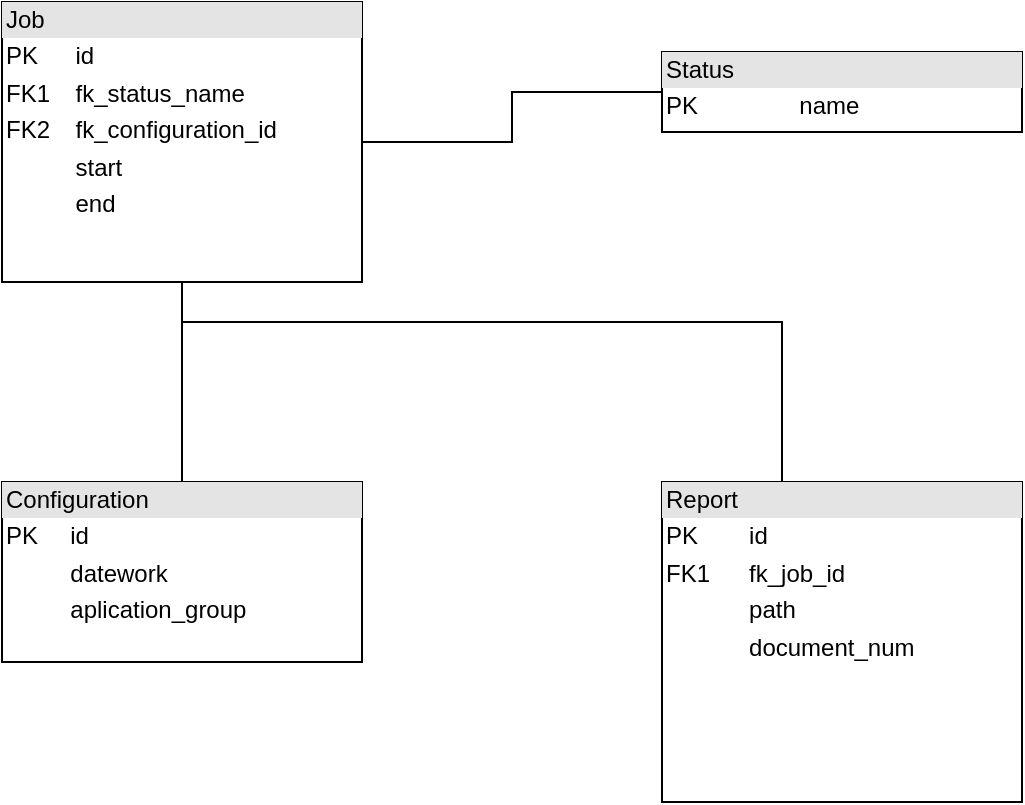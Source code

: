 <mxfile version="14.6.13" type="device" pages="2"><diagram id="nHnVJ1obqDYMxzqVWnR7" name="idea 1"><mxGraphModel dx="1374" dy="816" grid="1" gridSize="10" guides="1" tooltips="1" connect="1" arrows="1" fold="1" page="1" pageScale="1" pageWidth="827" pageHeight="1169" math="0" shadow="0"><root><mxCell id="0"/><mxCell id="1" parent="0"/><mxCell id="eIQO2JH4_cVQayONxSog-2" value="&lt;div style=&quot;box-sizing: border-box ; width: 100% ; background: #e4e4e4 ; padding: 2px&quot;&gt;Job&lt;/div&gt;&lt;table style=&quot;width: 100% ; font-size: 1em&quot; cellpadding=&quot;2&quot; cellspacing=&quot;0&quot;&gt;&lt;tbody&gt;&lt;tr&gt;&lt;td&gt;PK&lt;/td&gt;&lt;td&gt;id&lt;/td&gt;&lt;td&gt;&lt;br&gt;&lt;/td&gt;&lt;/tr&gt;&lt;tr&gt;&lt;td&gt;FK1&lt;/td&gt;&lt;td&gt;fk_status_name&lt;/td&gt;&lt;td&gt;&lt;br&gt;&lt;/td&gt;&lt;/tr&gt;&lt;tr&gt;&lt;td&gt;FK2&lt;/td&gt;&lt;td&gt;fk_configuration_id&lt;/td&gt;&lt;td&gt;&lt;br&gt;&lt;/td&gt;&lt;/tr&gt;&lt;tr&gt;&lt;td&gt;&lt;br&gt;&lt;/td&gt;&lt;td&gt;start&lt;/td&gt;&lt;td&gt;&lt;br&gt;&lt;/td&gt;&lt;/tr&gt;&lt;tr&gt;&lt;td&gt;&lt;br&gt;&lt;/td&gt;&lt;td&gt;end&lt;/td&gt;&lt;td&gt;&lt;br&gt;&lt;/td&gt;&lt;/tr&gt;&lt;/tbody&gt;&lt;/table&gt;" style="verticalAlign=top;align=left;overflow=fill;html=1;" vertex="1" parent="1"><mxGeometry x="170" y="80" width="180" height="140" as="geometry"/></mxCell><mxCell id="eIQO2JH4_cVQayONxSog-14" style="edgeStyle=orthogonalEdgeStyle;rounded=0;orthogonalLoop=1;jettySize=auto;html=1;exitX=0;exitY=0.5;exitDx=0;exitDy=0;endArrow=none;endFill=0;" edge="1" parent="1" source="eIQO2JH4_cVQayONxSog-3" target="eIQO2JH4_cVQayONxSog-2"><mxGeometry relative="1" as="geometry"/></mxCell><mxCell id="eIQO2JH4_cVQayONxSog-3" value="&lt;div style=&quot;box-sizing: border-box ; width: 100% ; background: #e4e4e4 ; padding: 2px&quot;&gt;Status&lt;/div&gt;&lt;table style=&quot;width: 100% ; font-size: 1em&quot; cellpadding=&quot;2&quot; cellspacing=&quot;0&quot;&gt;&lt;tbody&gt;&lt;tr&gt;&lt;td&gt;PK&lt;/td&gt;&lt;td&gt;name&lt;/td&gt;&lt;/tr&gt;&lt;/tbody&gt;&lt;/table&gt;" style="verticalAlign=top;align=left;overflow=fill;html=1;" vertex="1" parent="1"><mxGeometry x="500" y="105" width="180" height="40" as="geometry"/></mxCell><mxCell id="eIQO2JH4_cVQayONxSog-12" style="edgeStyle=orthogonalEdgeStyle;rounded=0;orthogonalLoop=1;jettySize=auto;html=1;exitX=0.5;exitY=0;exitDx=0;exitDy=0;endArrow=none;endFill=0;" edge="1" parent="1" source="eIQO2JH4_cVQayONxSog-4" target="eIQO2JH4_cVQayONxSog-2"><mxGeometry relative="1" as="geometry"/></mxCell><mxCell id="eIQO2JH4_cVQayONxSog-4" value="&lt;div style=&quot;box-sizing: border-box ; width: 100% ; background: #e4e4e4 ; padding: 2px&quot;&gt;Configuration&lt;/div&gt;&lt;table style=&quot;width: 100% ; font-size: 1em&quot; cellpadding=&quot;2&quot; cellspacing=&quot;0&quot;&gt;&lt;tbody&gt;&lt;tr&gt;&lt;td&gt;PK&lt;/td&gt;&lt;td&gt;id&lt;/td&gt;&lt;/tr&gt;&lt;tr&gt;&lt;td&gt;&lt;br&gt;&lt;/td&gt;&lt;td&gt;datework&lt;/td&gt;&lt;/tr&gt;&lt;tr&gt;&lt;td&gt;&lt;/td&gt;&lt;td&gt;aplication_group&lt;/td&gt;&lt;/tr&gt;&lt;/tbody&gt;&lt;/table&gt;" style="verticalAlign=top;align=left;overflow=fill;html=1;" vertex="1" parent="1"><mxGeometry x="170" y="320" width="180" height="90" as="geometry"/></mxCell><mxCell id="eIQO2JH4_cVQayONxSog-13" style="edgeStyle=orthogonalEdgeStyle;rounded=0;orthogonalLoop=1;jettySize=auto;html=1;exitX=0.5;exitY=0;exitDx=0;exitDy=0;endArrow=none;endFill=0;" edge="1" parent="1" source="eIQO2JH4_cVQayONxSog-5" target="eIQO2JH4_cVQayONxSog-2"><mxGeometry relative="1" as="geometry"><Array as="points"><mxPoint x="560" y="240"/><mxPoint x="260" y="240"/></Array></mxGeometry></mxCell><mxCell id="eIQO2JH4_cVQayONxSog-5" value="&lt;div style=&quot;box-sizing: border-box ; width: 100% ; background: #e4e4e4 ; padding: 2px&quot;&gt;Report&lt;/div&gt;&lt;table style=&quot;width: 100% ; font-size: 1em&quot; cellpadding=&quot;2&quot; cellspacing=&quot;0&quot;&gt;&lt;tbody&gt;&lt;tr&gt;&lt;td&gt;PK&lt;/td&gt;&lt;td&gt;id&lt;/td&gt;&lt;/tr&gt;&lt;tr&gt;&lt;td&gt;FK1&lt;/td&gt;&lt;td&gt;fk_job_id&lt;/td&gt;&lt;/tr&gt;&lt;tr&gt;&lt;td&gt;&lt;/td&gt;&lt;td&gt;path&lt;/td&gt;&lt;/tr&gt;&lt;tr&gt;&lt;td&gt;&lt;br&gt;&lt;/td&gt;&lt;td&gt;document_num&lt;/td&gt;&lt;/tr&gt;&lt;/tbody&gt;&lt;/table&gt;" style="verticalAlign=top;align=left;overflow=fill;html=1;" vertex="1" parent="1"><mxGeometry x="500" y="320" width="180" height="160" as="geometry"/></mxCell></root></mxGraphModel></diagram><diagram id="vlyyEuSVWoMp6nEpcXBL" name="idea 2"><mxGraphModel dx="1374" dy="816" grid="1" gridSize="10" guides="1" tooltips="1" connect="1" arrows="1" fold="1" page="1" pageScale="1" pageWidth="827" pageHeight="1169" math="0" shadow="0"><root><mxCell id="ZG4UTHnsJ3ZAFr63RNzp-0"/><mxCell id="ZG4UTHnsJ3ZAFr63RNzp-1" parent="ZG4UTHnsJ3ZAFr63RNzp-0"/><mxCell id="Rfq7JwAPhnbz3en20GDd-0" value="&lt;div style=&quot;box-sizing: border-box ; width: 100% ; background: #e4e4e4 ; padding: 2px&quot;&gt;job&lt;/div&gt;&lt;table style=&quot;width: 100% ; font-size: 1em&quot; cellpadding=&quot;2&quot; cellspacing=&quot;0&quot;&gt;&lt;tbody&gt;&lt;tr&gt;&lt;td&gt;PK&lt;/td&gt;&lt;td&gt;id&lt;/td&gt;&lt;td&gt;&lt;br&gt;&lt;/td&gt;&lt;/tr&gt;&lt;tr&gt;&lt;td&gt;FK1&lt;/td&gt;&lt;td&gt;fk_status_name&lt;/td&gt;&lt;td&gt;&lt;br&gt;&lt;/td&gt;&lt;/tr&gt;&lt;tr&gt;&lt;td&gt;FK2&lt;/td&gt;&lt;td&gt;fk_extraction_id&lt;/td&gt;&lt;td&gt;&lt;br&gt;&lt;/td&gt;&lt;/tr&gt;&lt;tr&gt;&lt;td&gt;&lt;br&gt;&lt;/td&gt;&lt;td&gt;start&lt;/td&gt;&lt;td&gt;&lt;br&gt;&lt;/td&gt;&lt;/tr&gt;&lt;tr&gt;&lt;td&gt;&lt;br&gt;&lt;/td&gt;&lt;td&gt;end&lt;/td&gt;&lt;td&gt;null&lt;/td&gt;&lt;/tr&gt;&lt;/tbody&gt;&lt;/table&gt;" style="verticalAlign=top;align=left;overflow=fill;html=1;" vertex="1" parent="ZG4UTHnsJ3ZAFr63RNzp-1"><mxGeometry x="280" y="330" width="180" height="140" as="geometry"/></mxCell><mxCell id="Rfq7JwAPhnbz3en20GDd-1" style="edgeStyle=orthogonalEdgeStyle;rounded=0;orthogonalLoop=1;jettySize=auto;html=1;exitX=0;exitY=0.5;exitDx=0;exitDy=0;endArrow=none;endFill=0;" edge="1" parent="ZG4UTHnsJ3ZAFr63RNzp-1" source="Rfq7JwAPhnbz3en20GDd-2" target="Rfq7JwAPhnbz3en20GDd-0"><mxGeometry relative="1" as="geometry"/></mxCell><mxCell id="Rfq7JwAPhnbz3en20GDd-2" value="&lt;div style=&quot;box-sizing: border-box ; width: 100% ; background: #e4e4e4 ; padding: 2px&quot;&gt;job_status&lt;/div&gt;&lt;table style=&quot;width: 100% ; font-size: 1em&quot; cellpadding=&quot;2&quot; cellspacing=&quot;0&quot;&gt;&lt;tbody&gt;&lt;tr&gt;&lt;td&gt;PK&lt;/td&gt;&lt;td&gt;name&lt;/td&gt;&lt;/tr&gt;&lt;/tbody&gt;&lt;/table&gt;" style="verticalAlign=top;align=left;overflow=fill;html=1;" vertex="1" parent="ZG4UTHnsJ3ZAFr63RNzp-1"><mxGeometry x="620" y="160" width="180" height="40" as="geometry"/></mxCell><mxCell id="Rfq7JwAPhnbz3en20GDd-3" style="edgeStyle=orthogonalEdgeStyle;rounded=0;orthogonalLoop=1;jettySize=auto;html=1;exitX=0.5;exitY=0;exitDx=0;exitDy=0;endArrow=none;endFill=0;" edge="1" parent="ZG4UTHnsJ3ZAFr63RNzp-1" source="Rfq7JwAPhnbz3en20GDd-4" target="Rfq7JwAPhnbz3en20GDd-7"><mxGeometry relative="1" as="geometry"><Array as="points"><mxPoint x="130" y="630"/></Array></mxGeometry></mxCell><mxCell id="Rfq7JwAPhnbz3en20GDd-4" value="&lt;div style=&quot;box-sizing: border-box ; width: 100% ; background: #e4e4e4 ; padding: 2px&quot;&gt;configuration&lt;/div&gt;&lt;table style=&quot;width: 100% ; font-size: 1em&quot; cellpadding=&quot;2&quot; cellspacing=&quot;0&quot;&gt;&lt;tbody&gt;&lt;tr&gt;&lt;td&gt;PK&lt;/td&gt;&lt;td&gt;id&lt;/td&gt;&lt;/tr&gt;&lt;tr&gt;&lt;td&gt;&lt;br&gt;&lt;/td&gt;&lt;td&gt;datework&lt;/td&gt;&lt;/tr&gt;&lt;tr&gt;&lt;td&gt;&lt;/td&gt;&lt;td&gt;aplication_group&lt;/td&gt;&lt;/tr&gt;&lt;/tbody&gt;&lt;/table&gt;" style="verticalAlign=top;align=left;overflow=fill;html=1;" vertex="1" parent="ZG4UTHnsJ3ZAFr63RNzp-1"><mxGeometry x="40" y="700" width="180" height="90" as="geometry"/></mxCell><mxCell id="Rfq7JwAPhnbz3en20GDd-5" style="edgeStyle=orthogonalEdgeStyle;rounded=0;orthogonalLoop=1;jettySize=auto;html=1;exitX=0.5;exitY=0;exitDx=0;exitDy=0;endArrow=none;endFill=0;" edge="1" parent="ZG4UTHnsJ3ZAFr63RNzp-1" source="Rfq7JwAPhnbz3en20GDd-6" target="Rfq7JwAPhnbz3en20GDd-0"><mxGeometry relative="1" as="geometry"><Array as="points"><mxPoint x="690" y="240"/><mxPoint x="560" y="240"/><mxPoint x="560" y="410"/></Array></mxGeometry></mxCell><mxCell id="Rfq7JwAPhnbz3en20GDd-6" value="&lt;div style=&quot;box-sizing: border-box ; width: 100% ; background: #e4e4e4 ; padding: 2px&quot;&gt;job_report&lt;/div&gt;&lt;table style=&quot;width: 100% ; font-size: 1em&quot; cellpadding=&quot;2&quot; cellspacing=&quot;0&quot;&gt;&lt;tbody&gt;&lt;tr&gt;&lt;td&gt;PK&lt;/td&gt;&lt;td&gt;id&lt;/td&gt;&lt;/tr&gt;&lt;tr&gt;&lt;td&gt;FK1&lt;/td&gt;&lt;td&gt;fk_job_id&lt;/td&gt;&lt;/tr&gt;&lt;tr&gt;&lt;td&gt;&lt;/td&gt;&lt;td&gt;path&lt;/td&gt;&lt;/tr&gt;&lt;tr&gt;&lt;td&gt;&lt;br&gt;&lt;/td&gt;&lt;td&gt;document_num&lt;/td&gt;&lt;/tr&gt;&lt;/tbody&gt;&lt;/table&gt;" style="verticalAlign=top;align=left;overflow=fill;html=1;" vertex="1" parent="ZG4UTHnsJ3ZAFr63RNzp-1"><mxGeometry x="600" y="500" width="180" height="160" as="geometry"/></mxCell><mxCell id="Rfq7JwAPhnbz3en20GDd-7" value="&lt;div style=&quot;box-sizing: border-box ; width: 100% ; background: #e4e4e4 ; padding: 2px&quot;&gt;migration&lt;/div&gt;&lt;table style=&quot;width: 100% ; font-size: 1em&quot; cellpadding=&quot;2&quot; cellspacing=&quot;0&quot;&gt;&lt;tbody&gt;&lt;tr&gt;&lt;td&gt;PK&lt;/td&gt;&lt;td&gt;id&lt;/td&gt;&lt;td&gt;&lt;br&gt;&lt;/td&gt;&lt;/tr&gt;&lt;tr&gt;&lt;td&gt;FK1&lt;/td&gt;&lt;td&gt;fk_configuration_id&lt;/td&gt;&lt;td&gt;&lt;br&gt;&lt;/td&gt;&lt;/tr&gt;&lt;tr&gt;&lt;td&gt;&lt;/td&gt;&lt;td&gt;start&lt;/td&gt;&lt;td&gt;null&lt;/td&gt;&lt;/tr&gt;&lt;tr&gt;&lt;td&gt;&lt;br&gt;&lt;/td&gt;&lt;td&gt;end&lt;/td&gt;&lt;td&gt;null&lt;/td&gt;&lt;/tr&gt;&lt;tr&gt;&lt;td&gt;FK2&lt;/td&gt;&lt;td&gt;fk_extraction_status_name&lt;/td&gt;&lt;td&gt;&lt;br&gt;&lt;/td&gt;&lt;/tr&gt;&lt;/tbody&gt;&lt;/table&gt;" style="verticalAlign=top;align=left;overflow=fill;html=1;" vertex="1" parent="ZG4UTHnsJ3ZAFr63RNzp-1"><mxGeometry x="40" y="40" width="290" height="120" as="geometry"/></mxCell></root></mxGraphModel></diagram></mxfile>